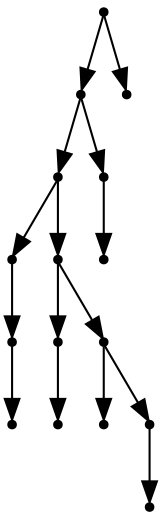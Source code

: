 digraph {
  15 [shape=point];
  13 [shape=point];
  10 [shape=point];
  2 [shape=point];
  1 [shape=point];
  0 [shape=point];
  9 [shape=point];
  4 [shape=point];
  3 [shape=point];
  8 [shape=point];
  5 [shape=point];
  7 [shape=point];
  6 [shape=point];
  12 [shape=point];
  11 [shape=point];
  14 [shape=point];
15 -> 13;
13 -> 10;
10 -> 2;
2 -> 1;
1 -> 0;
10 -> 9;
9 -> 4;
4 -> 3;
9 -> 8;
8 -> 5;
8 -> 7;
7 -> 6;
13 -> 12;
12 -> 11;
15 -> 14;
}
